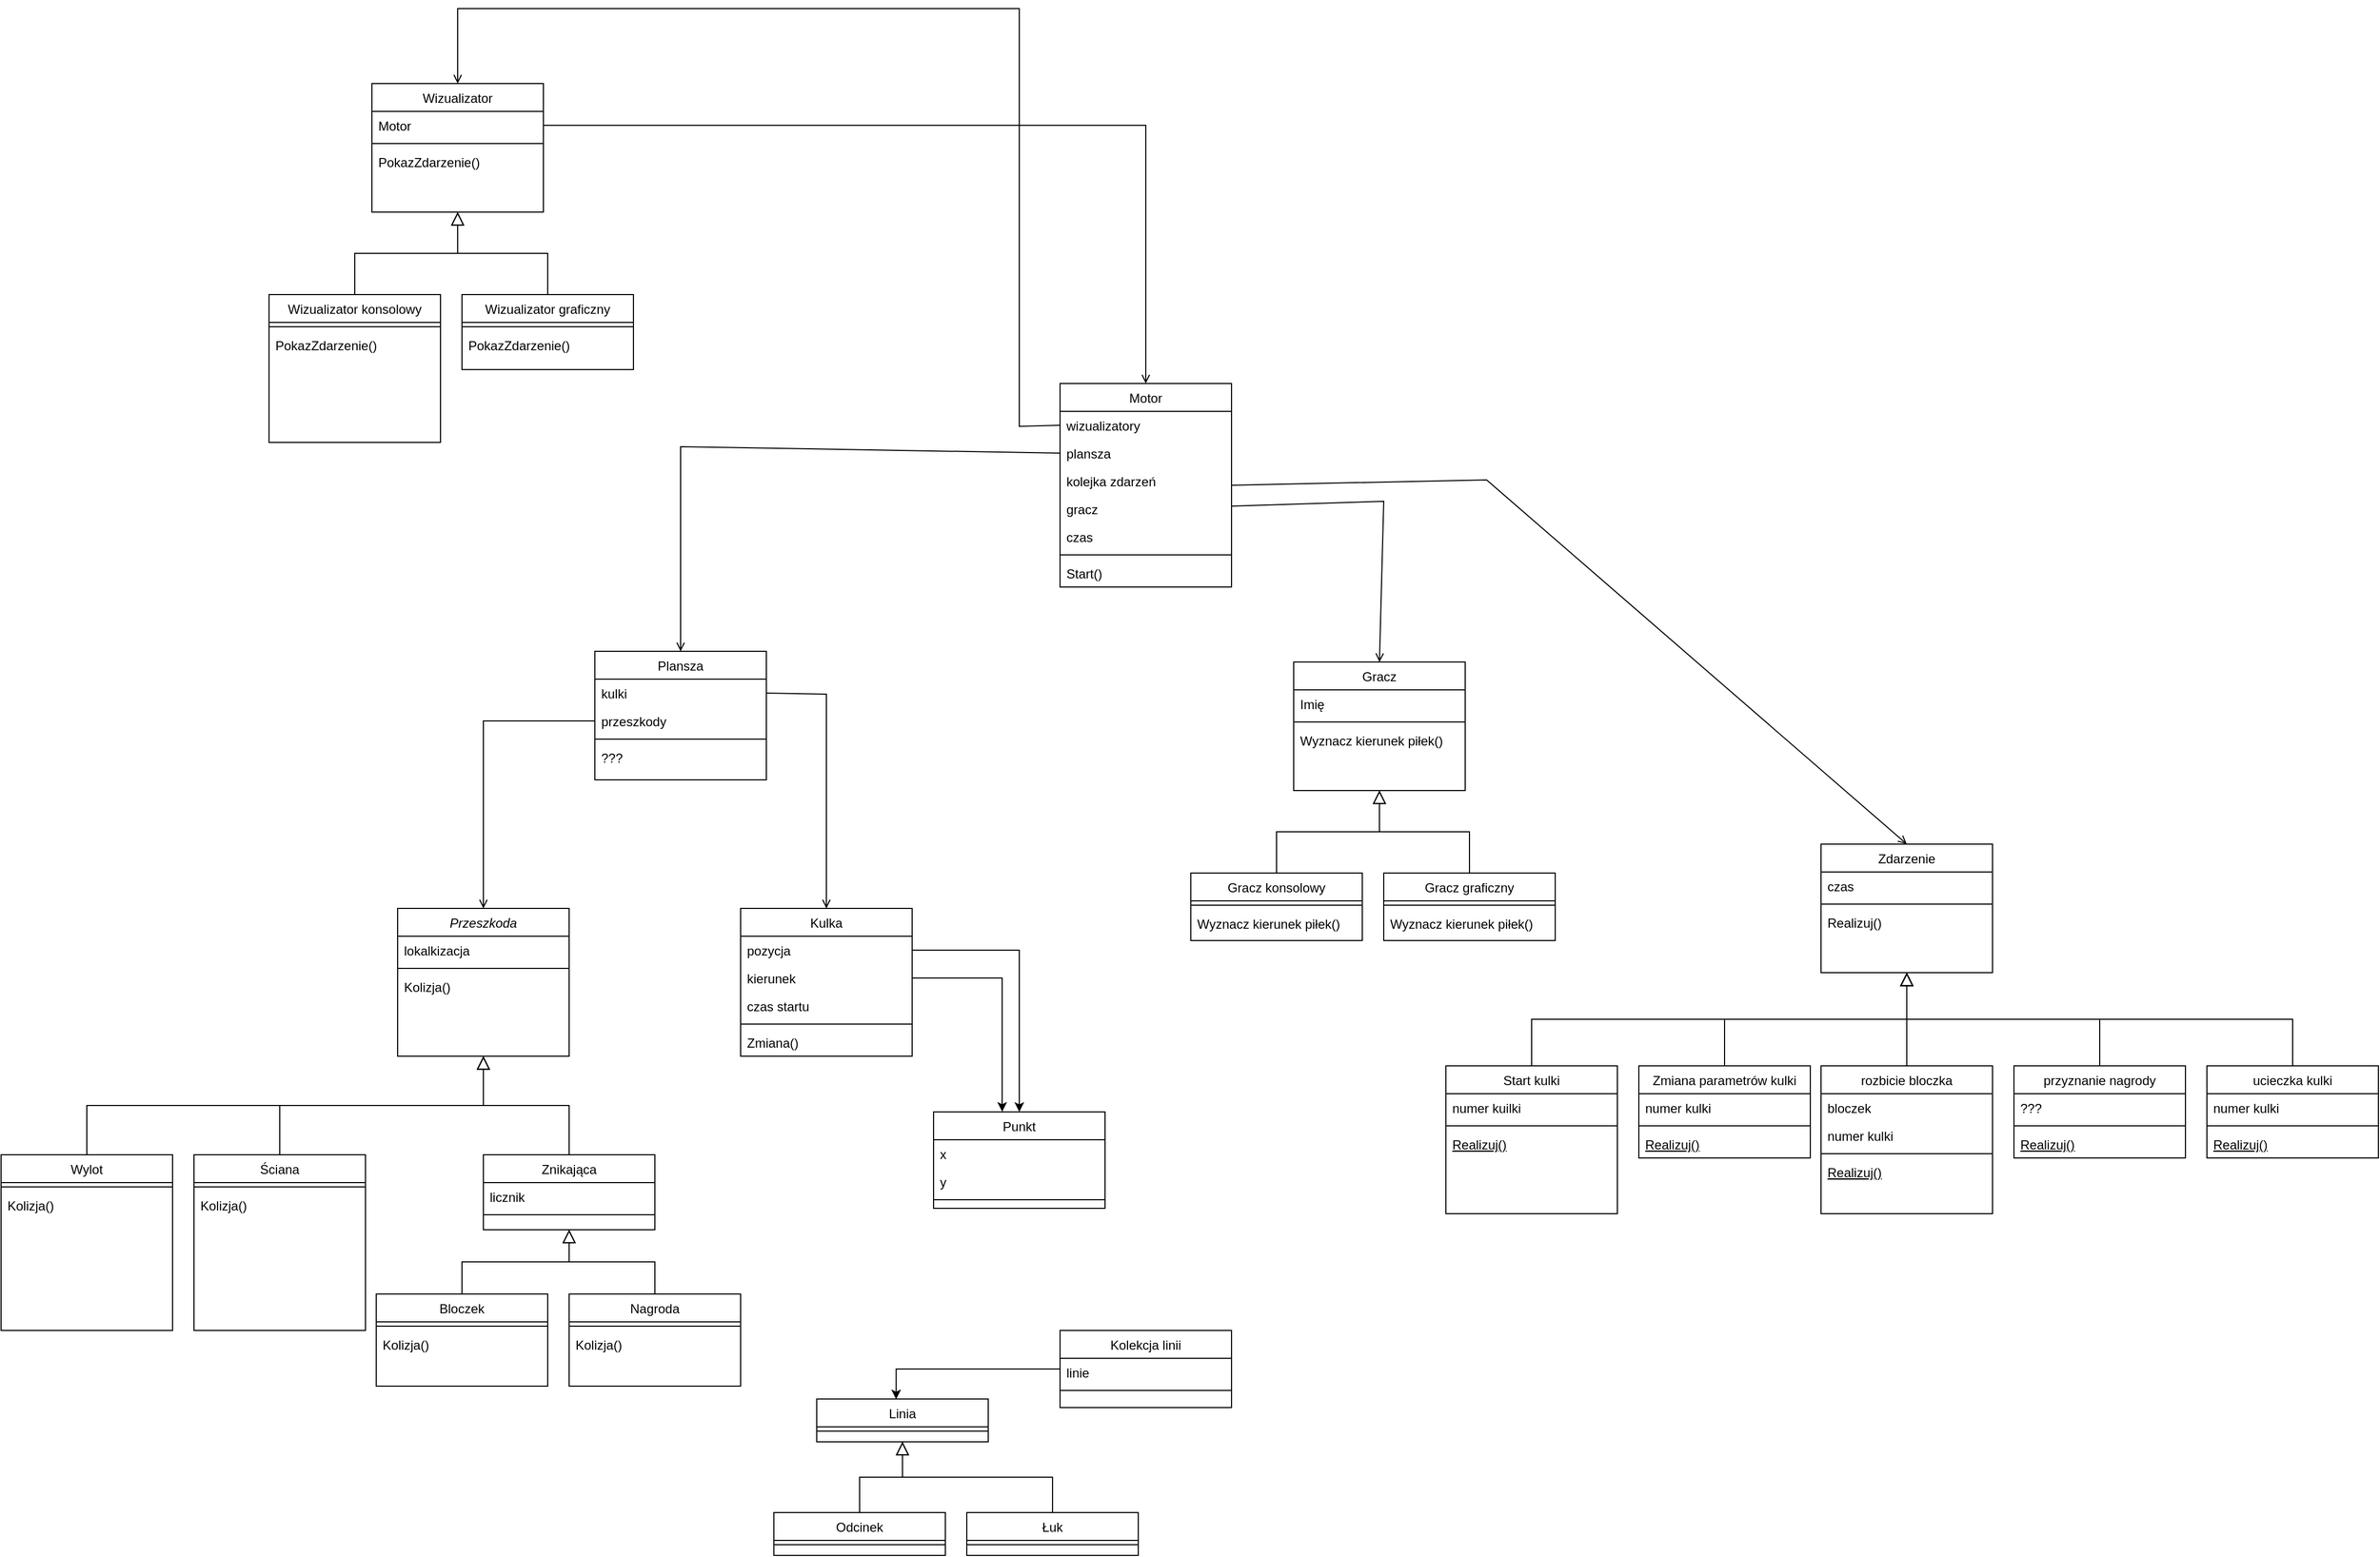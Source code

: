 <mxfile version="26.0.16">
  <diagram id="C5RBs43oDa-KdzZeNtuy" name="Page-1">
    <mxGraphModel dx="1702" dy="1727" grid="1" gridSize="10" guides="1" tooltips="1" connect="1" arrows="1" fold="1" page="1" pageScale="1" pageWidth="827" pageHeight="1169" math="0" shadow="0">
      <root>
        <mxCell id="WIyWlLk6GJQsqaUBKTNV-0" />
        <mxCell id="WIyWlLk6GJQsqaUBKTNV-1" parent="WIyWlLk6GJQsqaUBKTNV-0" />
        <mxCell id="zkfFHV4jXpPFQw0GAbJ--0" value="Przeszkoda" style="swimlane;fontStyle=2;align=center;verticalAlign=top;childLayout=stackLayout;horizontal=1;startSize=26;horizontalStack=0;resizeParent=1;resizeLast=0;collapsible=1;marginBottom=0;rounded=0;shadow=0;strokeWidth=1;" parent="WIyWlLk6GJQsqaUBKTNV-1" vertex="1">
          <mxGeometry x="220" y="120" width="160" height="138" as="geometry">
            <mxRectangle x="230" y="140" width="160" height="26" as="alternateBounds" />
          </mxGeometry>
        </mxCell>
        <mxCell id="zkfFHV4jXpPFQw0GAbJ--1" value="lokalkizacja" style="text;align=left;verticalAlign=top;spacingLeft=4;spacingRight=4;overflow=hidden;rotatable=0;points=[[0,0.5],[1,0.5]];portConstraint=eastwest;" parent="zkfFHV4jXpPFQw0GAbJ--0" vertex="1">
          <mxGeometry y="26" width="160" height="26" as="geometry" />
        </mxCell>
        <mxCell id="zkfFHV4jXpPFQw0GAbJ--4" value="" style="line;html=1;strokeWidth=1;align=left;verticalAlign=middle;spacingTop=-1;spacingLeft=3;spacingRight=3;rotatable=0;labelPosition=right;points=[];portConstraint=eastwest;" parent="zkfFHV4jXpPFQw0GAbJ--0" vertex="1">
          <mxGeometry y="52" width="160" height="8" as="geometry" />
        </mxCell>
        <mxCell id="zkfFHV4jXpPFQw0GAbJ--5" value="Kolizja()" style="text;align=left;verticalAlign=top;spacingLeft=4;spacingRight=4;overflow=hidden;rotatable=0;points=[[0,0.5],[1,0.5]];portConstraint=eastwest;" parent="zkfFHV4jXpPFQw0GAbJ--0" vertex="1">
          <mxGeometry y="60" width="160" height="26" as="geometry" />
        </mxCell>
        <mxCell id="zkfFHV4jXpPFQw0GAbJ--6" value="Ściana" style="swimlane;fontStyle=0;align=center;verticalAlign=top;childLayout=stackLayout;horizontal=1;startSize=26;horizontalStack=0;resizeParent=1;resizeLast=0;collapsible=1;marginBottom=0;rounded=0;shadow=0;strokeWidth=1;" parent="WIyWlLk6GJQsqaUBKTNV-1" vertex="1">
          <mxGeometry x="30" y="350" width="160" height="164" as="geometry">
            <mxRectangle x="130" y="380" width="160" height="26" as="alternateBounds" />
          </mxGeometry>
        </mxCell>
        <mxCell id="zkfFHV4jXpPFQw0GAbJ--9" value="" style="line;html=1;strokeWidth=1;align=left;verticalAlign=middle;spacingTop=-1;spacingLeft=3;spacingRight=3;rotatable=0;labelPosition=right;points=[];portConstraint=eastwest;" parent="zkfFHV4jXpPFQw0GAbJ--6" vertex="1">
          <mxGeometry y="26" width="160" height="8" as="geometry" />
        </mxCell>
        <mxCell id="LkngdNtldJALB-T3mKB8-92" value="Kolizja()" style="text;align=left;verticalAlign=top;spacingLeft=4;spacingRight=4;overflow=hidden;rotatable=0;points=[[0,0.5],[1,0.5]];portConstraint=eastwest;" parent="zkfFHV4jXpPFQw0GAbJ--6" vertex="1">
          <mxGeometry y="34" width="160" height="26" as="geometry" />
        </mxCell>
        <mxCell id="zkfFHV4jXpPFQw0GAbJ--12" value="" style="endArrow=block;endSize=10;endFill=0;shadow=0;strokeWidth=1;rounded=0;curved=0;edgeStyle=elbowEdgeStyle;elbow=vertical;" parent="WIyWlLk6GJQsqaUBKTNV-1" source="zkfFHV4jXpPFQw0GAbJ--6" target="zkfFHV4jXpPFQw0GAbJ--0" edge="1">
          <mxGeometry width="160" relative="1" as="geometry">
            <mxPoint x="200" y="203" as="sourcePoint" />
            <mxPoint x="200" y="203" as="targetPoint" />
          </mxGeometry>
        </mxCell>
        <mxCell id="zkfFHV4jXpPFQw0GAbJ--13" value="Bloczek" style="swimlane;fontStyle=0;align=center;verticalAlign=top;childLayout=stackLayout;horizontal=1;startSize=26;horizontalStack=0;resizeParent=1;resizeLast=0;collapsible=1;marginBottom=0;rounded=0;shadow=0;strokeWidth=1;" parent="WIyWlLk6GJQsqaUBKTNV-1" vertex="1">
          <mxGeometry x="200" y="480" width="160" height="86" as="geometry">
            <mxRectangle x="340" y="380" width="170" height="26" as="alternateBounds" />
          </mxGeometry>
        </mxCell>
        <mxCell id="zkfFHV4jXpPFQw0GAbJ--15" value="" style="line;html=1;strokeWidth=1;align=left;verticalAlign=middle;spacingTop=-1;spacingLeft=3;spacingRight=3;rotatable=0;labelPosition=right;points=[];portConstraint=eastwest;" parent="zkfFHV4jXpPFQw0GAbJ--13" vertex="1">
          <mxGeometry y="26" width="160" height="8" as="geometry" />
        </mxCell>
        <mxCell id="LkngdNtldJALB-T3mKB8-90" value="Kolizja()" style="text;align=left;verticalAlign=top;spacingLeft=4;spacingRight=4;overflow=hidden;rotatable=0;points=[[0,0.5],[1,0.5]];portConstraint=eastwest;" parent="zkfFHV4jXpPFQw0GAbJ--13" vertex="1">
          <mxGeometry y="34" width="160" height="26" as="geometry" />
        </mxCell>
        <mxCell id="zkfFHV4jXpPFQw0GAbJ--16" value="" style="endArrow=block;endSize=10;endFill=0;shadow=0;strokeWidth=1;rounded=0;curved=0;edgeStyle=elbowEdgeStyle;elbow=vertical;entryX=0.5;entryY=1;entryDx=0;entryDy=0;" parent="WIyWlLk6GJQsqaUBKTNV-1" source="zkfFHV4jXpPFQw0GAbJ--13" target="LkngdNtldJALB-T3mKB8-86" edge="1">
          <mxGeometry width="160" relative="1" as="geometry">
            <mxPoint x="210" y="373" as="sourcePoint" />
            <mxPoint x="310" y="271" as="targetPoint" />
          </mxGeometry>
        </mxCell>
        <mxCell id="zkfFHV4jXpPFQw0GAbJ--17" value="Motor" style="swimlane;fontStyle=0;align=center;verticalAlign=top;childLayout=stackLayout;horizontal=1;startSize=26;horizontalStack=0;resizeParent=1;resizeLast=0;collapsible=1;marginBottom=0;rounded=0;shadow=0;strokeWidth=1;" parent="WIyWlLk6GJQsqaUBKTNV-1" vertex="1">
          <mxGeometry x="838" y="-370" width="160" height="190" as="geometry">
            <mxRectangle x="550" y="140" width="160" height="26" as="alternateBounds" />
          </mxGeometry>
        </mxCell>
        <mxCell id="LkngdNtldJALB-T3mKB8-83" value="wizualizatory" style="text;align=left;verticalAlign=top;spacingLeft=4;spacingRight=4;overflow=hidden;rotatable=0;points=[[0,0.5],[1,0.5]];portConstraint=eastwest;" parent="zkfFHV4jXpPFQw0GAbJ--17" vertex="1">
          <mxGeometry y="26" width="160" height="26" as="geometry" />
        </mxCell>
        <mxCell id="LkngdNtldJALB-T3mKB8-76" value="plansza" style="text;align=left;verticalAlign=top;spacingLeft=4;spacingRight=4;overflow=hidden;rotatable=0;points=[[0,0.5],[1,0.5]];portConstraint=eastwest;" parent="zkfFHV4jXpPFQw0GAbJ--17" vertex="1">
          <mxGeometry y="52" width="160" height="26" as="geometry" />
        </mxCell>
        <mxCell id="zkfFHV4jXpPFQw0GAbJ--18" value="kolejka zdarzeń" style="text;align=left;verticalAlign=top;spacingLeft=4;spacingRight=4;overflow=hidden;rotatable=0;points=[[0,0.5],[1,0.5]];portConstraint=eastwest;" parent="zkfFHV4jXpPFQw0GAbJ--17" vertex="1">
          <mxGeometry y="78" width="160" height="26" as="geometry" />
        </mxCell>
        <mxCell id="LkngdNtldJALB-T3mKB8-81" value="gracz" style="text;align=left;verticalAlign=top;spacingLeft=4;spacingRight=4;overflow=hidden;rotatable=0;points=[[0,0.5],[1,0.5]];portConstraint=eastwest;" parent="zkfFHV4jXpPFQw0GAbJ--17" vertex="1">
          <mxGeometry y="104" width="160" height="26" as="geometry" />
        </mxCell>
        <mxCell id="LkngdNtldJALB-T3mKB8-101" value="czas" style="text;align=left;verticalAlign=top;spacingLeft=4;spacingRight=4;overflow=hidden;rotatable=0;points=[[0,0.5],[1,0.5]];portConstraint=eastwest;" parent="zkfFHV4jXpPFQw0GAbJ--17" vertex="1">
          <mxGeometry y="130" width="160" height="26" as="geometry" />
        </mxCell>
        <mxCell id="zkfFHV4jXpPFQw0GAbJ--23" value="" style="line;html=1;strokeWidth=1;align=left;verticalAlign=middle;spacingTop=-1;spacingLeft=3;spacingRight=3;rotatable=0;labelPosition=right;points=[];portConstraint=eastwest;" parent="zkfFHV4jXpPFQw0GAbJ--17" vertex="1">
          <mxGeometry y="156" width="160" height="8" as="geometry" />
        </mxCell>
        <mxCell id="zkfFHV4jXpPFQw0GAbJ--24" value="Start()" style="text;align=left;verticalAlign=top;spacingLeft=4;spacingRight=4;overflow=hidden;rotatable=0;points=[[0,0.5],[1,0.5]];portConstraint=eastwest;" parent="zkfFHV4jXpPFQw0GAbJ--17" vertex="1">
          <mxGeometry y="164" width="160" height="26" as="geometry" />
        </mxCell>
        <mxCell id="LkngdNtldJALB-T3mKB8-0" value="Nagroda" style="swimlane;fontStyle=0;align=center;verticalAlign=top;childLayout=stackLayout;horizontal=1;startSize=26;horizontalStack=0;resizeParent=1;resizeLast=0;collapsible=1;marginBottom=0;rounded=0;shadow=0;strokeWidth=1;" parent="WIyWlLk6GJQsqaUBKTNV-1" vertex="1">
          <mxGeometry x="380" y="480" width="160" height="86" as="geometry">
            <mxRectangle x="340" y="380" width="170" height="26" as="alternateBounds" />
          </mxGeometry>
        </mxCell>
        <mxCell id="LkngdNtldJALB-T3mKB8-2" value="" style="line;html=1;strokeWidth=1;align=left;verticalAlign=middle;spacingTop=-1;spacingLeft=3;spacingRight=3;rotatable=0;labelPosition=right;points=[];portConstraint=eastwest;" parent="LkngdNtldJALB-T3mKB8-0" vertex="1">
          <mxGeometry y="26" width="160" height="8" as="geometry" />
        </mxCell>
        <mxCell id="LkngdNtldJALB-T3mKB8-91" value="Kolizja()" style="text;align=left;verticalAlign=top;spacingLeft=4;spacingRight=4;overflow=hidden;rotatable=0;points=[[0,0.5],[1,0.5]];portConstraint=eastwest;" parent="LkngdNtldJALB-T3mKB8-0" vertex="1">
          <mxGeometry y="34" width="160" height="26" as="geometry" />
        </mxCell>
        <mxCell id="LkngdNtldJALB-T3mKB8-3" value="" style="endArrow=block;endSize=10;endFill=0;shadow=0;strokeWidth=1;rounded=0;curved=0;edgeStyle=elbowEdgeStyle;elbow=vertical;entryX=0.5;entryY=1;entryDx=0;entryDy=0;" parent="WIyWlLk6GJQsqaUBKTNV-1" source="LkngdNtldJALB-T3mKB8-0" target="LkngdNtldJALB-T3mKB8-86" edge="1">
          <mxGeometry width="160" relative="1" as="geometry">
            <mxPoint x="420" y="370" as="sourcePoint" />
            <mxPoint x="310" y="268" as="targetPoint" />
          </mxGeometry>
        </mxCell>
        <mxCell id="LkngdNtldJALB-T3mKB8-4" value="Kulka" style="swimlane;fontStyle=0;align=center;verticalAlign=top;childLayout=stackLayout;horizontal=1;startSize=26;horizontalStack=0;resizeParent=1;resizeLast=0;collapsible=1;marginBottom=0;rounded=0;shadow=0;strokeWidth=1;" parent="WIyWlLk6GJQsqaUBKTNV-1" vertex="1">
          <mxGeometry x="540" y="120" width="160" height="138" as="geometry">
            <mxRectangle x="550" y="140" width="160" height="26" as="alternateBounds" />
          </mxGeometry>
        </mxCell>
        <mxCell id="LkngdNtldJALB-T3mKB8-99" value="pozycja" style="text;align=left;verticalAlign=top;spacingLeft=4;spacingRight=4;overflow=hidden;rotatable=0;points=[[0,0.5],[1,0.5]];portConstraint=eastwest;" parent="LkngdNtldJALB-T3mKB8-4" vertex="1">
          <mxGeometry y="26" width="160" height="26" as="geometry" />
        </mxCell>
        <mxCell id="LkngdNtldJALB-T3mKB8-100" value="kierunek" style="text;align=left;verticalAlign=top;spacingLeft=4;spacingRight=4;overflow=hidden;rotatable=0;points=[[0,0.5],[1,0.5]];portConstraint=eastwest;" parent="LkngdNtldJALB-T3mKB8-4" vertex="1">
          <mxGeometry y="52" width="160" height="26" as="geometry" />
        </mxCell>
        <mxCell id="LkngdNtldJALB-T3mKB8-5" value="czas startu" style="text;align=left;verticalAlign=top;spacingLeft=4;spacingRight=4;overflow=hidden;rotatable=0;points=[[0,0.5],[1,0.5]];portConstraint=eastwest;" parent="LkngdNtldJALB-T3mKB8-4" vertex="1">
          <mxGeometry y="78" width="160" height="26" as="geometry" />
        </mxCell>
        <mxCell id="LkngdNtldJALB-T3mKB8-6" value="" style="line;html=1;strokeWidth=1;align=left;verticalAlign=middle;spacingTop=-1;spacingLeft=3;spacingRight=3;rotatable=0;labelPosition=right;points=[];portConstraint=eastwest;" parent="LkngdNtldJALB-T3mKB8-4" vertex="1">
          <mxGeometry y="104" width="160" height="8" as="geometry" />
        </mxCell>
        <mxCell id="LkngdNtldJALB-T3mKB8-7" value="Zmiana()" style="text;align=left;verticalAlign=top;spacingLeft=4;spacingRight=4;overflow=hidden;rotatable=0;points=[[0,0.5],[1,0.5]];portConstraint=eastwest;" parent="LkngdNtldJALB-T3mKB8-4" vertex="1">
          <mxGeometry y="112" width="160" height="26" as="geometry" />
        </mxCell>
        <mxCell id="LkngdNtldJALB-T3mKB8-8" value="Plansza" style="swimlane;fontStyle=0;align=center;verticalAlign=top;childLayout=stackLayout;horizontal=1;startSize=26;horizontalStack=0;resizeParent=1;resizeLast=0;collapsible=1;marginBottom=0;rounded=0;shadow=0;strokeWidth=1;" parent="WIyWlLk6GJQsqaUBKTNV-1" vertex="1">
          <mxGeometry x="404" y="-120" width="160" height="120" as="geometry">
            <mxRectangle x="550" y="140" width="160" height="26" as="alternateBounds" />
          </mxGeometry>
        </mxCell>
        <mxCell id="LkngdNtldJALB-T3mKB8-9" value="kulki&#xa;" style="text;align=left;verticalAlign=top;spacingLeft=4;spacingRight=4;overflow=hidden;rotatable=0;points=[[0,0.5],[1,0.5]];portConstraint=eastwest;" parent="LkngdNtldJALB-T3mKB8-8" vertex="1">
          <mxGeometry y="26" width="160" height="26" as="geometry" />
        </mxCell>
        <mxCell id="LkngdNtldJALB-T3mKB8-73" value="przeszkody" style="text;align=left;verticalAlign=top;spacingLeft=4;spacingRight=4;overflow=hidden;rotatable=0;points=[[0,0.5],[1,0.5]];portConstraint=eastwest;" parent="LkngdNtldJALB-T3mKB8-8" vertex="1">
          <mxGeometry y="52" width="160" height="26" as="geometry" />
        </mxCell>
        <mxCell id="LkngdNtldJALB-T3mKB8-10" value="" style="line;html=1;strokeWidth=1;align=left;verticalAlign=middle;spacingTop=-1;spacingLeft=3;spacingRight=3;rotatable=0;labelPosition=right;points=[];portConstraint=eastwest;" parent="LkngdNtldJALB-T3mKB8-8" vertex="1">
          <mxGeometry y="78" width="160" height="8" as="geometry" />
        </mxCell>
        <mxCell id="LkngdNtldJALB-T3mKB8-11" value="???" style="text;align=left;verticalAlign=top;spacingLeft=4;spacingRight=4;overflow=hidden;rotatable=0;points=[[0,0.5],[1,0.5]];portConstraint=eastwest;" parent="LkngdNtldJALB-T3mKB8-8" vertex="1">
          <mxGeometry y="86" width="160" height="26" as="geometry" />
        </mxCell>
        <mxCell id="LkngdNtldJALB-T3mKB8-12" value="Gracz" style="swimlane;fontStyle=0;align=center;verticalAlign=top;childLayout=stackLayout;horizontal=1;startSize=26;horizontalStack=0;resizeParent=1;resizeLast=0;collapsible=1;marginBottom=0;rounded=0;shadow=0;strokeWidth=1;" parent="WIyWlLk6GJQsqaUBKTNV-1" vertex="1">
          <mxGeometry x="1056" y="-110" width="160" height="120" as="geometry">
            <mxRectangle x="550" y="140" width="160" height="26" as="alternateBounds" />
          </mxGeometry>
        </mxCell>
        <mxCell id="LkngdNtldJALB-T3mKB8-13" value="Imię" style="text;align=left;verticalAlign=top;spacingLeft=4;spacingRight=4;overflow=hidden;rotatable=0;points=[[0,0.5],[1,0.5]];portConstraint=eastwest;" parent="LkngdNtldJALB-T3mKB8-12" vertex="1">
          <mxGeometry y="26" width="160" height="26" as="geometry" />
        </mxCell>
        <mxCell id="LkngdNtldJALB-T3mKB8-14" value="" style="line;html=1;strokeWidth=1;align=left;verticalAlign=middle;spacingTop=-1;spacingLeft=3;spacingRight=3;rotatable=0;labelPosition=right;points=[];portConstraint=eastwest;" parent="LkngdNtldJALB-T3mKB8-12" vertex="1">
          <mxGeometry y="52" width="160" height="8" as="geometry" />
        </mxCell>
        <mxCell id="LkngdNtldJALB-T3mKB8-15" value="Wyznacz kierunek piłek()" style="text;align=left;verticalAlign=top;spacingLeft=4;spacingRight=4;overflow=hidden;rotatable=0;points=[[0,0.5],[1,0.5]];portConstraint=eastwest;" parent="LkngdNtldJALB-T3mKB8-12" vertex="1">
          <mxGeometry y="60" width="160" height="26" as="geometry" />
        </mxCell>
        <mxCell id="LkngdNtldJALB-T3mKB8-16" value="Gracz konsolowy" style="swimlane;fontStyle=0;align=center;verticalAlign=top;childLayout=stackLayout;horizontal=1;startSize=26;horizontalStack=0;resizeParent=1;resizeLast=0;collapsible=1;marginBottom=0;rounded=0;shadow=0;strokeWidth=1;" parent="WIyWlLk6GJQsqaUBKTNV-1" vertex="1">
          <mxGeometry x="960" y="87" width="160" height="63" as="geometry">
            <mxRectangle x="130" y="380" width="160" height="26" as="alternateBounds" />
          </mxGeometry>
        </mxCell>
        <mxCell id="LkngdNtldJALB-T3mKB8-19" value="" style="line;html=1;strokeWidth=1;align=left;verticalAlign=middle;spacingTop=-1;spacingLeft=3;spacingRight=3;rotatable=0;labelPosition=right;points=[];portConstraint=eastwest;" parent="LkngdNtldJALB-T3mKB8-16" vertex="1">
          <mxGeometry y="26" width="160" height="8" as="geometry" />
        </mxCell>
        <mxCell id="LkngdNtldJALB-T3mKB8-79" value="Wyznacz kierunek piłek()" style="text;align=left;verticalAlign=top;spacingLeft=4;spacingRight=4;overflow=hidden;rotatable=0;points=[[0,0.5],[1,0.5]];portConstraint=eastwest;" parent="LkngdNtldJALB-T3mKB8-16" vertex="1">
          <mxGeometry y="34" width="160" height="26" as="geometry" />
        </mxCell>
        <mxCell id="LkngdNtldJALB-T3mKB8-22" value="" style="endArrow=block;endSize=10;endFill=0;shadow=0;strokeWidth=1;rounded=0;curved=0;edgeStyle=elbowEdgeStyle;elbow=vertical;entryX=0.5;entryY=1;entryDx=0;entryDy=0;" parent="WIyWlLk6GJQsqaUBKTNV-1" source="LkngdNtldJALB-T3mKB8-16" target="LkngdNtldJALB-T3mKB8-12" edge="1">
          <mxGeometry width="160" relative="1" as="geometry">
            <mxPoint x="1130" y="-70" as="sourcePoint" />
            <mxPoint x="1230" y="-15" as="targetPoint" />
          </mxGeometry>
        </mxCell>
        <mxCell id="LkngdNtldJALB-T3mKB8-23" value="Gracz graficzny" style="swimlane;fontStyle=0;align=center;verticalAlign=top;childLayout=stackLayout;horizontal=1;startSize=26;horizontalStack=0;resizeParent=1;resizeLast=0;collapsible=1;marginBottom=0;rounded=0;shadow=0;strokeWidth=1;" parent="WIyWlLk6GJQsqaUBKTNV-1" vertex="1">
          <mxGeometry x="1140" y="87" width="160" height="63" as="geometry">
            <mxRectangle x="340" y="380" width="170" height="26" as="alternateBounds" />
          </mxGeometry>
        </mxCell>
        <mxCell id="LkngdNtldJALB-T3mKB8-25" value="" style="line;html=1;strokeWidth=1;align=left;verticalAlign=middle;spacingTop=-1;spacingLeft=3;spacingRight=3;rotatable=0;labelPosition=right;points=[];portConstraint=eastwest;" parent="LkngdNtldJALB-T3mKB8-23" vertex="1">
          <mxGeometry y="26" width="160" height="8" as="geometry" />
        </mxCell>
        <mxCell id="LkngdNtldJALB-T3mKB8-80" value="Wyznacz kierunek piłek()" style="text;align=left;verticalAlign=top;spacingLeft=4;spacingRight=4;overflow=hidden;rotatable=0;points=[[0,0.5],[1,0.5]];portConstraint=eastwest;" parent="LkngdNtldJALB-T3mKB8-23" vertex="1">
          <mxGeometry y="34" width="160" height="26" as="geometry" />
        </mxCell>
        <mxCell id="LkngdNtldJALB-T3mKB8-26" value="" style="endArrow=block;endSize=10;endFill=0;shadow=0;strokeWidth=1;rounded=0;curved=0;edgeStyle=elbowEdgeStyle;elbow=vertical;entryX=0.5;entryY=1;entryDx=0;entryDy=0;" parent="WIyWlLk6GJQsqaUBKTNV-1" source="LkngdNtldJALB-T3mKB8-23" target="LkngdNtldJALB-T3mKB8-12" edge="1">
          <mxGeometry width="160" relative="1" as="geometry">
            <mxPoint x="1140" y="100" as="sourcePoint" />
            <mxPoint x="1216" y="10" as="targetPoint" />
          </mxGeometry>
        </mxCell>
        <mxCell id="LkngdNtldJALB-T3mKB8-27" value="Zdarzenie" style="swimlane;fontStyle=0;align=center;verticalAlign=top;childLayout=stackLayout;horizontal=1;startSize=26;horizontalStack=0;resizeParent=1;resizeLast=0;collapsible=1;marginBottom=0;rounded=0;shadow=0;strokeWidth=1;" parent="WIyWlLk6GJQsqaUBKTNV-1" vertex="1">
          <mxGeometry x="1548" y="60" width="160" height="120" as="geometry">
            <mxRectangle x="550" y="140" width="160" height="26" as="alternateBounds" />
          </mxGeometry>
        </mxCell>
        <mxCell id="LkngdNtldJALB-T3mKB8-28" value="czas" style="text;align=left;verticalAlign=top;spacingLeft=4;spacingRight=4;overflow=hidden;rotatable=0;points=[[0,0.5],[1,0.5]];portConstraint=eastwest;" parent="LkngdNtldJALB-T3mKB8-27" vertex="1">
          <mxGeometry y="26" width="160" height="26" as="geometry" />
        </mxCell>
        <mxCell id="LkngdNtldJALB-T3mKB8-29" value="" style="line;html=1;strokeWidth=1;align=left;verticalAlign=middle;spacingTop=-1;spacingLeft=3;spacingRight=3;rotatable=0;labelPosition=right;points=[];portConstraint=eastwest;" parent="LkngdNtldJALB-T3mKB8-27" vertex="1">
          <mxGeometry y="52" width="160" height="8" as="geometry" />
        </mxCell>
        <mxCell id="LkngdNtldJALB-T3mKB8-30" value="Realizuj()" style="text;align=left;verticalAlign=top;spacingLeft=4;spacingRight=4;overflow=hidden;rotatable=0;points=[[0,0.5],[1,0.5]];portConstraint=eastwest;" parent="LkngdNtldJALB-T3mKB8-27" vertex="1">
          <mxGeometry y="60" width="160" height="26" as="geometry" />
        </mxCell>
        <mxCell id="LkngdNtldJALB-T3mKB8-31" value="Start kulki" style="swimlane;fontStyle=0;align=center;verticalAlign=top;childLayout=stackLayout;horizontal=1;startSize=26;horizontalStack=0;resizeParent=1;resizeLast=0;collapsible=1;marginBottom=0;rounded=0;shadow=0;strokeWidth=1;" parent="WIyWlLk6GJQsqaUBKTNV-1" vertex="1">
          <mxGeometry x="1198" y="267" width="160" height="138" as="geometry">
            <mxRectangle x="130" y="380" width="160" height="26" as="alternateBounds" />
          </mxGeometry>
        </mxCell>
        <mxCell id="LkngdNtldJALB-T3mKB8-32" value="numer kuilki" style="text;align=left;verticalAlign=top;spacingLeft=4;spacingRight=4;overflow=hidden;rotatable=0;points=[[0,0.5],[1,0.5]];portConstraint=eastwest;" parent="LkngdNtldJALB-T3mKB8-31" vertex="1">
          <mxGeometry y="26" width="160" height="26" as="geometry" />
        </mxCell>
        <mxCell id="LkngdNtldJALB-T3mKB8-34" value="" style="line;html=1;strokeWidth=1;align=left;verticalAlign=middle;spacingTop=-1;spacingLeft=3;spacingRight=3;rotatable=0;labelPosition=right;points=[];portConstraint=eastwest;" parent="LkngdNtldJALB-T3mKB8-31" vertex="1">
          <mxGeometry y="52" width="160" height="8" as="geometry" />
        </mxCell>
        <mxCell id="LkngdNtldJALB-T3mKB8-35" value="Realizuj()" style="text;align=left;verticalAlign=top;spacingLeft=4;spacingRight=4;overflow=hidden;rotatable=0;points=[[0,0.5],[1,0.5]];portConstraint=eastwest;fontStyle=4" parent="LkngdNtldJALB-T3mKB8-31" vertex="1">
          <mxGeometry y="60" width="160" height="26" as="geometry" />
        </mxCell>
        <mxCell id="LkngdNtldJALB-T3mKB8-37" value="" style="endArrow=block;endSize=10;endFill=0;shadow=0;strokeWidth=1;rounded=0;curved=0;edgeStyle=elbowEdgeStyle;elbow=vertical;entryX=0.5;entryY=1;entryDx=0;entryDy=0;" parent="WIyWlLk6GJQsqaUBKTNV-1" source="LkngdNtldJALB-T3mKB8-31" target="LkngdNtldJALB-T3mKB8-27" edge="1">
          <mxGeometry width="160" relative="1" as="geometry">
            <mxPoint x="1368" y="110" as="sourcePoint" />
            <mxPoint x="1468" y="165" as="targetPoint" />
          </mxGeometry>
        </mxCell>
        <mxCell id="LkngdNtldJALB-T3mKB8-38" value="Zmiana parametrów kulki" style="swimlane;fontStyle=0;align=center;verticalAlign=top;childLayout=stackLayout;horizontal=1;startSize=26;horizontalStack=0;resizeParent=1;resizeLast=0;collapsible=1;marginBottom=0;rounded=0;shadow=0;strokeWidth=1;" parent="WIyWlLk6GJQsqaUBKTNV-1" vertex="1">
          <mxGeometry x="1378" y="267" width="160" height="86" as="geometry">
            <mxRectangle x="340" y="380" width="170" height="26" as="alternateBounds" />
          </mxGeometry>
        </mxCell>
        <mxCell id="LkngdNtldJALB-T3mKB8-39" value="numer kulki" style="text;align=left;verticalAlign=top;spacingLeft=4;spacingRight=4;overflow=hidden;rotatable=0;points=[[0,0.5],[1,0.5]];portConstraint=eastwest;" parent="LkngdNtldJALB-T3mKB8-38" vertex="1">
          <mxGeometry y="26" width="160" height="26" as="geometry" />
        </mxCell>
        <mxCell id="LkngdNtldJALB-T3mKB8-40" value="" style="line;html=1;strokeWidth=1;align=left;verticalAlign=middle;spacingTop=-1;spacingLeft=3;spacingRight=3;rotatable=0;labelPosition=right;points=[];portConstraint=eastwest;" parent="LkngdNtldJALB-T3mKB8-38" vertex="1">
          <mxGeometry y="52" width="160" height="8" as="geometry" />
        </mxCell>
        <mxCell id="ijJRolGwB-M2VCeYqhuQ-0" value="Realizuj()" style="text;align=left;verticalAlign=top;spacingLeft=4;spacingRight=4;overflow=hidden;rotatable=0;points=[[0,0.5],[1,0.5]];portConstraint=eastwest;fontStyle=4" vertex="1" parent="LkngdNtldJALB-T3mKB8-38">
          <mxGeometry y="60" width="160" height="26" as="geometry" />
        </mxCell>
        <mxCell id="LkngdNtldJALB-T3mKB8-41" value="" style="endArrow=block;endSize=10;endFill=0;shadow=0;strokeWidth=1;rounded=0;curved=0;edgeStyle=elbowEdgeStyle;elbow=vertical;entryX=0.5;entryY=1;entryDx=0;entryDy=0;" parent="WIyWlLk6GJQsqaUBKTNV-1" source="LkngdNtldJALB-T3mKB8-38" target="LkngdNtldJALB-T3mKB8-27" edge="1">
          <mxGeometry width="160" relative="1" as="geometry">
            <mxPoint x="1378" y="280" as="sourcePoint" />
            <mxPoint x="1454" y="190" as="targetPoint" />
          </mxGeometry>
        </mxCell>
        <mxCell id="LkngdNtldJALB-T3mKB8-42" value="rozbicie bloczka" style="swimlane;fontStyle=0;align=center;verticalAlign=top;childLayout=stackLayout;horizontal=1;startSize=26;horizontalStack=0;resizeParent=1;resizeLast=0;collapsible=1;marginBottom=0;rounded=0;shadow=0;strokeWidth=1;" parent="WIyWlLk6GJQsqaUBKTNV-1" vertex="1">
          <mxGeometry x="1548" y="267" width="160" height="138" as="geometry">
            <mxRectangle x="130" y="380" width="160" height="26" as="alternateBounds" />
          </mxGeometry>
        </mxCell>
        <mxCell id="LkngdNtldJALB-T3mKB8-43" value="bloczek" style="text;align=left;verticalAlign=top;spacingLeft=4;spacingRight=4;overflow=hidden;rotatable=0;points=[[0,0.5],[1,0.5]];portConstraint=eastwest;" parent="LkngdNtldJALB-T3mKB8-42" vertex="1">
          <mxGeometry y="26" width="160" height="26" as="geometry" />
        </mxCell>
        <mxCell id="LkngdNtldJALB-T3mKB8-44" value="numer kulki" style="text;align=left;verticalAlign=top;spacingLeft=4;spacingRight=4;overflow=hidden;rotatable=0;points=[[0,0.5],[1,0.5]];portConstraint=eastwest;rounded=0;shadow=0;html=0;" parent="LkngdNtldJALB-T3mKB8-42" vertex="1">
          <mxGeometry y="52" width="160" height="26" as="geometry" />
        </mxCell>
        <mxCell id="LkngdNtldJALB-T3mKB8-45" value="" style="line;html=1;strokeWidth=1;align=left;verticalAlign=middle;spacingTop=-1;spacingLeft=3;spacingRight=3;rotatable=0;labelPosition=right;points=[];portConstraint=eastwest;" parent="LkngdNtldJALB-T3mKB8-42" vertex="1">
          <mxGeometry y="78" width="160" height="8" as="geometry" />
        </mxCell>
        <mxCell id="ijJRolGwB-M2VCeYqhuQ-1" value="Realizuj()" style="text;align=left;verticalAlign=top;spacingLeft=4;spacingRight=4;overflow=hidden;rotatable=0;points=[[0,0.5],[1,0.5]];portConstraint=eastwest;fontStyle=4" vertex="1" parent="LkngdNtldJALB-T3mKB8-42">
          <mxGeometry y="86" width="160" height="26" as="geometry" />
        </mxCell>
        <mxCell id="LkngdNtldJALB-T3mKB8-48" value="" style="endArrow=block;endSize=10;endFill=0;shadow=0;strokeWidth=1;rounded=0;curved=0;edgeStyle=elbowEdgeStyle;elbow=vertical;entryX=0.5;entryY=1;entryDx=0;entryDy=0;" parent="WIyWlLk6GJQsqaUBKTNV-1" source="LkngdNtldJALB-T3mKB8-42" target="LkngdNtldJALB-T3mKB8-27" edge="1">
          <mxGeometry width="160" relative="1" as="geometry">
            <mxPoint x="1718" y="110" as="sourcePoint" />
            <mxPoint x="1724" y="190" as="targetPoint" />
          </mxGeometry>
        </mxCell>
        <mxCell id="LkngdNtldJALB-T3mKB8-49" value="przyznanie nagrody" style="swimlane;fontStyle=0;align=center;verticalAlign=top;childLayout=stackLayout;horizontal=1;startSize=26;horizontalStack=0;resizeParent=1;resizeLast=0;collapsible=1;marginBottom=0;rounded=0;shadow=0;strokeWidth=1;" parent="WIyWlLk6GJQsqaUBKTNV-1" vertex="1">
          <mxGeometry x="1728" y="267" width="160" height="86" as="geometry">
            <mxRectangle x="340" y="380" width="170" height="26" as="alternateBounds" />
          </mxGeometry>
        </mxCell>
        <mxCell id="LkngdNtldJALB-T3mKB8-50" value="???" style="text;align=left;verticalAlign=top;spacingLeft=4;spacingRight=4;overflow=hidden;rotatable=0;points=[[0,0.5],[1,0.5]];portConstraint=eastwest;" parent="LkngdNtldJALB-T3mKB8-49" vertex="1">
          <mxGeometry y="26" width="160" height="26" as="geometry" />
        </mxCell>
        <mxCell id="LkngdNtldJALB-T3mKB8-51" value="" style="line;html=1;strokeWidth=1;align=left;verticalAlign=middle;spacingTop=-1;spacingLeft=3;spacingRight=3;rotatable=0;labelPosition=right;points=[];portConstraint=eastwest;" parent="LkngdNtldJALB-T3mKB8-49" vertex="1">
          <mxGeometry y="52" width="160" height="8" as="geometry" />
        </mxCell>
        <mxCell id="ijJRolGwB-M2VCeYqhuQ-2" value="Realizuj()" style="text;align=left;verticalAlign=top;spacingLeft=4;spacingRight=4;overflow=hidden;rotatable=0;points=[[0,0.5],[1,0.5]];portConstraint=eastwest;fontStyle=4" vertex="1" parent="LkngdNtldJALB-T3mKB8-49">
          <mxGeometry y="60" width="160" height="26" as="geometry" />
        </mxCell>
        <mxCell id="LkngdNtldJALB-T3mKB8-52" value="" style="endArrow=block;endSize=10;endFill=0;shadow=0;strokeWidth=1;rounded=0;curved=0;edgeStyle=elbowEdgeStyle;elbow=vertical;entryX=0.5;entryY=1;entryDx=0;entryDy=0;" parent="WIyWlLk6GJQsqaUBKTNV-1" source="LkngdNtldJALB-T3mKB8-49" target="LkngdNtldJALB-T3mKB8-27" edge="1">
          <mxGeometry width="160" relative="1" as="geometry">
            <mxPoint x="1728" y="280" as="sourcePoint" />
            <mxPoint x="1724" y="190" as="targetPoint" />
          </mxGeometry>
        </mxCell>
        <mxCell id="LkngdNtldJALB-T3mKB8-53" value="ucieczka kulki" style="swimlane;fontStyle=0;align=center;verticalAlign=top;childLayout=stackLayout;horizontal=1;startSize=26;horizontalStack=0;resizeParent=1;resizeLast=0;collapsible=1;marginBottom=0;rounded=0;shadow=0;strokeWidth=1;" parent="WIyWlLk6GJQsqaUBKTNV-1" vertex="1">
          <mxGeometry x="1908" y="267" width="160" height="86" as="geometry">
            <mxRectangle x="340" y="380" width="170" height="26" as="alternateBounds" />
          </mxGeometry>
        </mxCell>
        <mxCell id="LkngdNtldJALB-T3mKB8-54" value="numer kulki" style="text;align=left;verticalAlign=top;spacingLeft=4;spacingRight=4;overflow=hidden;rotatable=0;points=[[0,0.5],[1,0.5]];portConstraint=eastwest;" parent="LkngdNtldJALB-T3mKB8-53" vertex="1">
          <mxGeometry y="26" width="160" height="26" as="geometry" />
        </mxCell>
        <mxCell id="LkngdNtldJALB-T3mKB8-55" value="" style="line;html=1;strokeWidth=1;align=left;verticalAlign=middle;spacingTop=-1;spacingLeft=3;spacingRight=3;rotatable=0;labelPosition=right;points=[];portConstraint=eastwest;" parent="LkngdNtldJALB-T3mKB8-53" vertex="1">
          <mxGeometry y="52" width="160" height="8" as="geometry" />
        </mxCell>
        <mxCell id="ijJRolGwB-M2VCeYqhuQ-3" value="Realizuj()" style="text;align=left;verticalAlign=top;spacingLeft=4;spacingRight=4;overflow=hidden;rotatable=0;points=[[0,0.5],[1,0.5]];portConstraint=eastwest;fontStyle=4" vertex="1" parent="LkngdNtldJALB-T3mKB8-53">
          <mxGeometry y="60" width="160" height="26" as="geometry" />
        </mxCell>
        <mxCell id="LkngdNtldJALB-T3mKB8-56" value="" style="endArrow=block;endSize=10;endFill=0;shadow=0;strokeWidth=1;rounded=0;curved=0;edgeStyle=elbowEdgeStyle;elbow=vertical;entryX=0.5;entryY=1;entryDx=0;entryDy=0;exitX=0.5;exitY=0;exitDx=0;exitDy=0;" parent="WIyWlLk6GJQsqaUBKTNV-1" source="LkngdNtldJALB-T3mKB8-53" target="LkngdNtldJALB-T3mKB8-27" edge="1">
          <mxGeometry width="160" relative="1" as="geometry">
            <mxPoint x="1818" y="277" as="sourcePoint" />
            <mxPoint x="1548" y="200" as="targetPoint" />
          </mxGeometry>
        </mxCell>
        <mxCell id="LkngdNtldJALB-T3mKB8-57" value="Wizualizator" style="swimlane;fontStyle=0;align=center;verticalAlign=top;childLayout=stackLayout;horizontal=1;startSize=26;horizontalStack=0;resizeParent=1;resizeLast=0;collapsible=1;marginBottom=0;rounded=0;shadow=0;strokeWidth=1;" parent="WIyWlLk6GJQsqaUBKTNV-1" vertex="1">
          <mxGeometry x="196" y="-650" width="160" height="120" as="geometry">
            <mxRectangle x="550" y="140" width="160" height="26" as="alternateBounds" />
          </mxGeometry>
        </mxCell>
        <mxCell id="LkngdNtldJALB-T3mKB8-58" value="Motor" style="text;align=left;verticalAlign=top;spacingLeft=4;spacingRight=4;overflow=hidden;rotatable=0;points=[[0,0.5],[1,0.5]];portConstraint=eastwest;" parent="LkngdNtldJALB-T3mKB8-57" vertex="1">
          <mxGeometry y="26" width="160" height="26" as="geometry" />
        </mxCell>
        <mxCell id="LkngdNtldJALB-T3mKB8-59" value="" style="line;html=1;strokeWidth=1;align=left;verticalAlign=middle;spacingTop=-1;spacingLeft=3;spacingRight=3;rotatable=0;labelPosition=right;points=[];portConstraint=eastwest;" parent="LkngdNtldJALB-T3mKB8-57" vertex="1">
          <mxGeometry y="52" width="160" height="8" as="geometry" />
        </mxCell>
        <mxCell id="LkngdNtldJALB-T3mKB8-60" value="PokazZdarzenie()" style="text;align=left;verticalAlign=top;spacingLeft=4;spacingRight=4;overflow=hidden;rotatable=0;points=[[0,0.5],[1,0.5]];portConstraint=eastwest;" parent="LkngdNtldJALB-T3mKB8-57" vertex="1">
          <mxGeometry y="60" width="160" height="26" as="geometry" />
        </mxCell>
        <mxCell id="LkngdNtldJALB-T3mKB8-61" value="Wizualizator konsolowy" style="swimlane;fontStyle=0;align=center;verticalAlign=top;childLayout=stackLayout;horizontal=1;startSize=26;horizontalStack=0;resizeParent=1;resizeLast=0;collapsible=1;marginBottom=0;rounded=0;shadow=0;strokeWidth=1;" parent="WIyWlLk6GJQsqaUBKTNV-1" vertex="1">
          <mxGeometry x="100" y="-453" width="160" height="138" as="geometry">
            <mxRectangle x="130" y="380" width="160" height="26" as="alternateBounds" />
          </mxGeometry>
        </mxCell>
        <mxCell id="LkngdNtldJALB-T3mKB8-64" value="" style="line;html=1;strokeWidth=1;align=left;verticalAlign=middle;spacingTop=-1;spacingLeft=3;spacingRight=3;rotatable=0;labelPosition=right;points=[];portConstraint=eastwest;" parent="LkngdNtldJALB-T3mKB8-61" vertex="1">
          <mxGeometry y="26" width="160" height="8" as="geometry" />
        </mxCell>
        <mxCell id="LkngdNtldJALB-T3mKB8-102" value="PokazZdarzenie()" style="text;align=left;verticalAlign=top;spacingLeft=4;spacingRight=4;overflow=hidden;rotatable=0;points=[[0,0.5],[1,0.5]];portConstraint=eastwest;" parent="LkngdNtldJALB-T3mKB8-61" vertex="1">
          <mxGeometry y="34" width="160" height="26" as="geometry" />
        </mxCell>
        <mxCell id="LkngdNtldJALB-T3mKB8-67" value="" style="endArrow=block;endSize=10;endFill=0;shadow=0;strokeWidth=1;rounded=0;curved=0;edgeStyle=elbowEdgeStyle;elbow=vertical;entryX=0.5;entryY=1;entryDx=0;entryDy=0;" parent="WIyWlLk6GJQsqaUBKTNV-1" source="LkngdNtldJALB-T3mKB8-61" target="LkngdNtldJALB-T3mKB8-57" edge="1">
          <mxGeometry width="160" relative="1" as="geometry">
            <mxPoint x="270" y="-610" as="sourcePoint" />
            <mxPoint x="370" y="-555" as="targetPoint" />
          </mxGeometry>
        </mxCell>
        <mxCell id="LkngdNtldJALB-T3mKB8-68" value="Wizualizator graficzny" style="swimlane;fontStyle=0;align=center;verticalAlign=top;childLayout=stackLayout;horizontal=1;startSize=26;horizontalStack=0;resizeParent=1;resizeLast=0;collapsible=1;marginBottom=0;rounded=0;shadow=0;strokeWidth=1;" parent="WIyWlLk6GJQsqaUBKTNV-1" vertex="1">
          <mxGeometry x="280" y="-453" width="160" height="70" as="geometry">
            <mxRectangle x="340" y="380" width="170" height="26" as="alternateBounds" />
          </mxGeometry>
        </mxCell>
        <mxCell id="LkngdNtldJALB-T3mKB8-70" value="" style="line;html=1;strokeWidth=1;align=left;verticalAlign=middle;spacingTop=-1;spacingLeft=3;spacingRight=3;rotatable=0;labelPosition=right;points=[];portConstraint=eastwest;" parent="LkngdNtldJALB-T3mKB8-68" vertex="1">
          <mxGeometry y="26" width="160" height="8" as="geometry" />
        </mxCell>
        <mxCell id="LkngdNtldJALB-T3mKB8-103" value="PokazZdarzenie()" style="text;align=left;verticalAlign=top;spacingLeft=4;spacingRight=4;overflow=hidden;rotatable=0;points=[[0,0.5],[1,0.5]];portConstraint=eastwest;" parent="LkngdNtldJALB-T3mKB8-68" vertex="1">
          <mxGeometry y="34" width="160" height="26" as="geometry" />
        </mxCell>
        <mxCell id="LkngdNtldJALB-T3mKB8-71" value="" style="endArrow=block;endSize=10;endFill=0;shadow=0;strokeWidth=1;rounded=0;curved=0;edgeStyle=elbowEdgeStyle;elbow=vertical;entryX=0.5;entryY=1;entryDx=0;entryDy=0;" parent="WIyWlLk6GJQsqaUBKTNV-1" source="LkngdNtldJALB-T3mKB8-68" target="LkngdNtldJALB-T3mKB8-57" edge="1">
          <mxGeometry width="160" relative="1" as="geometry">
            <mxPoint x="280" y="-440" as="sourcePoint" />
            <mxPoint x="356" y="-530" as="targetPoint" />
          </mxGeometry>
        </mxCell>
        <mxCell id="LkngdNtldJALB-T3mKB8-74" value="" style="endArrow=open;html=1;rounded=0;entryX=0.5;entryY=0;entryDx=0;entryDy=0;exitX=1;exitY=0.5;exitDx=0;exitDy=0;endFill=0;" parent="WIyWlLk6GJQsqaUBKTNV-1" source="LkngdNtldJALB-T3mKB8-9" target="LkngdNtldJALB-T3mKB8-4" edge="1">
          <mxGeometry width="50" height="50" relative="1" as="geometry">
            <mxPoint x="400" y="-20" as="sourcePoint" />
            <mxPoint x="450" y="-70" as="targetPoint" />
            <Array as="points">
              <mxPoint x="620" y="-80" />
            </Array>
          </mxGeometry>
        </mxCell>
        <mxCell id="LkngdNtldJALB-T3mKB8-75" value="" style="endArrow=open;html=1;rounded=0;entryX=0.5;entryY=0;entryDx=0;entryDy=0;exitX=0;exitY=0.5;exitDx=0;exitDy=0;endFill=0;" parent="WIyWlLk6GJQsqaUBKTNV-1" source="LkngdNtldJALB-T3mKB8-73" target="zkfFHV4jXpPFQw0GAbJ--0" edge="1">
          <mxGeometry width="50" height="50" relative="1" as="geometry">
            <mxPoint x="574" y="-71" as="sourcePoint" />
            <mxPoint x="630" y="130" as="targetPoint" />
            <Array as="points">
              <mxPoint x="300" y="-55" />
            </Array>
          </mxGeometry>
        </mxCell>
        <mxCell id="LkngdNtldJALB-T3mKB8-77" value="" style="endArrow=open;html=1;rounded=0;entryX=0.5;entryY=0;entryDx=0;entryDy=0;exitX=0;exitY=0.5;exitDx=0;exitDy=0;endFill=0;" parent="WIyWlLk6GJQsqaUBKTNV-1" source="LkngdNtldJALB-T3mKB8-76" target="LkngdNtldJALB-T3mKB8-8" edge="1">
          <mxGeometry width="50" height="50" relative="1" as="geometry">
            <mxPoint x="574" y="-71" as="sourcePoint" />
            <mxPoint x="630" y="130" as="targetPoint" />
            <Array as="points">
              <mxPoint x="484" y="-311" />
            </Array>
          </mxGeometry>
        </mxCell>
        <mxCell id="LkngdNtldJALB-T3mKB8-78" value="" style="endArrow=open;html=1;rounded=0;entryX=0.5;entryY=0;entryDx=0;entryDy=0;exitX=1;exitY=0.5;exitDx=0;exitDy=0;endFill=0;" parent="WIyWlLk6GJQsqaUBKTNV-1" source="zkfFHV4jXpPFQw0GAbJ--17" target="LkngdNtldJALB-T3mKB8-27" edge="1">
          <mxGeometry width="50" height="50" relative="1" as="geometry">
            <mxPoint x="850" y="-301" as="sourcePoint" />
            <mxPoint x="494" y="-110" as="targetPoint" />
            <Array as="points">
              <mxPoint x="1236" y="-280" />
            </Array>
          </mxGeometry>
        </mxCell>
        <mxCell id="LkngdNtldJALB-T3mKB8-82" value="" style="endArrow=open;html=1;rounded=0;endFill=0;entryX=0.5;entryY=0;entryDx=0;entryDy=0;" parent="WIyWlLk6GJQsqaUBKTNV-1" source="LkngdNtldJALB-T3mKB8-81" target="LkngdNtldJALB-T3mKB8-12" edge="1">
          <mxGeometry width="50" height="50" relative="1" as="geometry">
            <mxPoint x="1010" y="-271" as="sourcePoint" />
            <mxPoint x="1638" y="70" as="targetPoint" />
            <Array as="points">
              <mxPoint x="1140" y="-260" />
            </Array>
          </mxGeometry>
        </mxCell>
        <mxCell id="LkngdNtldJALB-T3mKB8-84" value="" style="endArrow=open;html=1;rounded=0;entryX=0.5;entryY=0;entryDx=0;entryDy=0;exitX=0;exitY=0.5;exitDx=0;exitDy=0;endFill=0;" parent="WIyWlLk6GJQsqaUBKTNV-1" source="LkngdNtldJALB-T3mKB8-83" target="LkngdNtldJALB-T3mKB8-57" edge="1">
          <mxGeometry width="50" height="50" relative="1" as="geometry">
            <mxPoint x="850" y="-295" as="sourcePoint" />
            <mxPoint x="494" y="-110" as="targetPoint" />
            <Array as="points">
              <mxPoint x="800" y="-330" />
              <mxPoint x="800" y="-720" />
              <mxPoint x="276" y="-720" />
            </Array>
          </mxGeometry>
        </mxCell>
        <mxCell id="LkngdNtldJALB-T3mKB8-85" value="" style="endArrow=open;html=1;rounded=0;entryX=0.5;entryY=0;entryDx=0;entryDy=0;exitX=1;exitY=0.5;exitDx=0;exitDy=0;endFill=0;" parent="WIyWlLk6GJQsqaUBKTNV-1" source="LkngdNtldJALB-T3mKB8-58" target="zkfFHV4jXpPFQw0GAbJ--17" edge="1">
          <mxGeometry width="50" height="50" relative="1" as="geometry">
            <mxPoint x="850" y="-319" as="sourcePoint" />
            <mxPoint x="286" y="-640" as="targetPoint" />
            <Array as="points">
              <mxPoint x="918" y="-611" />
            </Array>
          </mxGeometry>
        </mxCell>
        <mxCell id="LkngdNtldJALB-T3mKB8-86" value="Znikająca" style="swimlane;fontStyle=0;align=center;verticalAlign=top;childLayout=stackLayout;horizontal=1;startSize=26;horizontalStack=0;resizeParent=1;resizeLast=0;collapsible=1;marginBottom=0;rounded=0;shadow=0;strokeWidth=1;" parent="WIyWlLk6GJQsqaUBKTNV-1" vertex="1">
          <mxGeometry x="300" y="350" width="160" height="70" as="geometry">
            <mxRectangle x="340" y="380" width="170" height="26" as="alternateBounds" />
          </mxGeometry>
        </mxCell>
        <mxCell id="LkngdNtldJALB-T3mKB8-87" value="licznik" style="text;align=left;verticalAlign=top;spacingLeft=4;spacingRight=4;overflow=hidden;rotatable=0;points=[[0,0.5],[1,0.5]];portConstraint=eastwest;" parent="LkngdNtldJALB-T3mKB8-86" vertex="1">
          <mxGeometry y="26" width="160" height="26" as="geometry" />
        </mxCell>
        <mxCell id="LkngdNtldJALB-T3mKB8-88" value="" style="line;html=1;strokeWidth=1;align=left;verticalAlign=middle;spacingTop=-1;spacingLeft=3;spacingRight=3;rotatable=0;labelPosition=right;points=[];portConstraint=eastwest;" parent="LkngdNtldJALB-T3mKB8-86" vertex="1">
          <mxGeometry y="52" width="160" height="8" as="geometry" />
        </mxCell>
        <mxCell id="LkngdNtldJALB-T3mKB8-89" value="" style="endArrow=block;endSize=10;endFill=0;shadow=0;strokeWidth=1;rounded=0;curved=0;edgeStyle=elbowEdgeStyle;elbow=vertical;entryX=0.5;entryY=1;entryDx=0;entryDy=0;" parent="WIyWlLk6GJQsqaUBKTNV-1" source="LkngdNtldJALB-T3mKB8-86" target="zkfFHV4jXpPFQw0GAbJ--0" edge="1">
          <mxGeometry width="160" relative="1" as="geometry">
            <mxPoint x="120" y="370" as="sourcePoint" />
            <mxPoint x="310" y="268" as="targetPoint" />
          </mxGeometry>
        </mxCell>
        <mxCell id="LkngdNtldJALB-T3mKB8-93" value="Wylot" style="swimlane;fontStyle=0;align=center;verticalAlign=top;childLayout=stackLayout;horizontal=1;startSize=26;horizontalStack=0;resizeParent=1;resizeLast=0;collapsible=1;marginBottom=0;rounded=0;shadow=0;strokeWidth=1;" parent="WIyWlLk6GJQsqaUBKTNV-1" vertex="1">
          <mxGeometry x="-150" y="350" width="160" height="164" as="geometry">
            <mxRectangle x="130" y="380" width="160" height="26" as="alternateBounds" />
          </mxGeometry>
        </mxCell>
        <mxCell id="LkngdNtldJALB-T3mKB8-96" value="" style="line;html=1;strokeWidth=1;align=left;verticalAlign=middle;spacingTop=-1;spacingLeft=3;spacingRight=3;rotatable=0;labelPosition=right;points=[];portConstraint=eastwest;" parent="LkngdNtldJALB-T3mKB8-93" vertex="1">
          <mxGeometry y="26" width="160" height="8" as="geometry" />
        </mxCell>
        <mxCell id="LkngdNtldJALB-T3mKB8-97" value="Kolizja()" style="text;align=left;verticalAlign=top;spacingLeft=4;spacingRight=4;overflow=hidden;rotatable=0;points=[[0,0.5],[1,0.5]];portConstraint=eastwest;" parent="LkngdNtldJALB-T3mKB8-93" vertex="1">
          <mxGeometry y="34" width="160" height="26" as="geometry" />
        </mxCell>
        <mxCell id="LkngdNtldJALB-T3mKB8-98" value="" style="endArrow=block;endSize=10;endFill=0;shadow=0;strokeWidth=1;rounded=0;curved=0;edgeStyle=elbowEdgeStyle;elbow=vertical;exitX=0.5;exitY=0;exitDx=0;exitDy=0;entryX=0.5;entryY=1;entryDx=0;entryDy=0;" parent="WIyWlLk6GJQsqaUBKTNV-1" source="LkngdNtldJALB-T3mKB8-93" target="zkfFHV4jXpPFQw0GAbJ--0" edge="1">
          <mxGeometry width="160" relative="1" as="geometry">
            <mxPoint x="120" y="370" as="sourcePoint" />
            <mxPoint x="300" y="240" as="targetPoint" />
          </mxGeometry>
        </mxCell>
        <mxCell id="ijJRolGwB-M2VCeYqhuQ-4" value="Punkt" style="swimlane;fontStyle=0;align=center;verticalAlign=top;childLayout=stackLayout;horizontal=1;startSize=26;horizontalStack=0;resizeParent=1;resizeLast=0;collapsible=1;marginBottom=0;rounded=0;shadow=0;strokeWidth=1;" vertex="1" parent="WIyWlLk6GJQsqaUBKTNV-1">
          <mxGeometry x="720" y="310" width="160" height="90" as="geometry">
            <mxRectangle x="550" y="140" width="160" height="26" as="alternateBounds" />
          </mxGeometry>
        </mxCell>
        <mxCell id="ijJRolGwB-M2VCeYqhuQ-5" value="x" style="text;align=left;verticalAlign=top;spacingLeft=4;spacingRight=4;overflow=hidden;rotatable=0;points=[[0,0.5],[1,0.5]];portConstraint=eastwest;" vertex="1" parent="ijJRolGwB-M2VCeYqhuQ-4">
          <mxGeometry y="26" width="160" height="26" as="geometry" />
        </mxCell>
        <mxCell id="ijJRolGwB-M2VCeYqhuQ-6" value="y" style="text;align=left;verticalAlign=top;spacingLeft=4;spacingRight=4;overflow=hidden;rotatable=0;points=[[0,0.5],[1,0.5]];portConstraint=eastwest;" vertex="1" parent="ijJRolGwB-M2VCeYqhuQ-4">
          <mxGeometry y="52" width="160" height="26" as="geometry" />
        </mxCell>
        <mxCell id="ijJRolGwB-M2VCeYqhuQ-8" value="" style="line;html=1;strokeWidth=1;align=left;verticalAlign=middle;spacingTop=-1;spacingLeft=3;spacingRight=3;rotatable=0;labelPosition=right;points=[];portConstraint=eastwest;" vertex="1" parent="ijJRolGwB-M2VCeYqhuQ-4">
          <mxGeometry y="78" width="160" height="8" as="geometry" />
        </mxCell>
        <mxCell id="ijJRolGwB-M2VCeYqhuQ-11" style="edgeStyle=orthogonalEdgeStyle;rounded=0;orthogonalLoop=1;jettySize=auto;html=1;exitX=1;exitY=0.5;exitDx=0;exitDy=0;entryX=0.5;entryY=0;entryDx=0;entryDy=0;" edge="1" parent="WIyWlLk6GJQsqaUBKTNV-1" source="LkngdNtldJALB-T3mKB8-99" target="ijJRolGwB-M2VCeYqhuQ-4">
          <mxGeometry relative="1" as="geometry" />
        </mxCell>
        <mxCell id="ijJRolGwB-M2VCeYqhuQ-12" style="edgeStyle=orthogonalEdgeStyle;rounded=0;orthogonalLoop=1;jettySize=auto;html=1;exitX=1;exitY=0.5;exitDx=0;exitDy=0;entryX=0.4;entryY=-0.002;entryDx=0;entryDy=0;entryPerimeter=0;" edge="1" parent="WIyWlLk6GJQsqaUBKTNV-1" source="LkngdNtldJALB-T3mKB8-100" target="ijJRolGwB-M2VCeYqhuQ-4">
          <mxGeometry relative="1" as="geometry" />
        </mxCell>
        <mxCell id="ijJRolGwB-M2VCeYqhuQ-13" value="Kolekcja linii" style="swimlane;fontStyle=0;align=center;verticalAlign=top;childLayout=stackLayout;horizontal=1;startSize=26;horizontalStack=0;resizeParent=1;resizeLast=0;collapsible=1;marginBottom=0;rounded=0;shadow=0;strokeWidth=1;" vertex="1" parent="WIyWlLk6GJQsqaUBKTNV-1">
          <mxGeometry x="838" y="514" width="160" height="72" as="geometry">
            <mxRectangle x="550" y="140" width="160" height="26" as="alternateBounds" />
          </mxGeometry>
        </mxCell>
        <mxCell id="ijJRolGwB-M2VCeYqhuQ-14" value="linie" style="text;align=left;verticalAlign=top;spacingLeft=4;spacingRight=4;overflow=hidden;rotatable=0;points=[[0,0.5],[1,0.5]];portConstraint=eastwest;" vertex="1" parent="ijJRolGwB-M2VCeYqhuQ-13">
          <mxGeometry y="26" width="160" height="26" as="geometry" />
        </mxCell>
        <mxCell id="ijJRolGwB-M2VCeYqhuQ-16" value="" style="line;html=1;strokeWidth=1;align=left;verticalAlign=middle;spacingTop=-1;spacingLeft=3;spacingRight=3;rotatable=0;labelPosition=right;points=[];portConstraint=eastwest;" vertex="1" parent="ijJRolGwB-M2VCeYqhuQ-13">
          <mxGeometry y="52" width="160" height="8" as="geometry" />
        </mxCell>
        <mxCell id="ijJRolGwB-M2VCeYqhuQ-17" value="Linia" style="swimlane;fontStyle=0;align=center;verticalAlign=top;childLayout=stackLayout;horizontal=1;startSize=26;horizontalStack=0;resizeParent=1;resizeLast=0;collapsible=1;marginBottom=0;rounded=0;shadow=0;strokeWidth=1;" vertex="1" parent="WIyWlLk6GJQsqaUBKTNV-1">
          <mxGeometry x="611" y="578" width="160" height="40" as="geometry">
            <mxRectangle x="550" y="140" width="160" height="26" as="alternateBounds" />
          </mxGeometry>
        </mxCell>
        <mxCell id="ijJRolGwB-M2VCeYqhuQ-20" value="" style="line;html=1;strokeWidth=1;align=left;verticalAlign=middle;spacingTop=-1;spacingLeft=3;spacingRight=3;rotatable=0;labelPosition=right;points=[];portConstraint=eastwest;" vertex="1" parent="ijJRolGwB-M2VCeYqhuQ-17">
          <mxGeometry y="26" width="160" height="8" as="geometry" />
        </mxCell>
        <mxCell id="ijJRolGwB-M2VCeYqhuQ-21" style="edgeStyle=orthogonalEdgeStyle;rounded=0;orthogonalLoop=1;jettySize=auto;html=1;exitX=0;exitY=0.5;exitDx=0;exitDy=0;entryX=0.463;entryY=0.006;entryDx=0;entryDy=0;entryPerimeter=0;" edge="1" parent="WIyWlLk6GJQsqaUBKTNV-1" source="ijJRolGwB-M2VCeYqhuQ-13" target="ijJRolGwB-M2VCeYqhuQ-17">
          <mxGeometry relative="1" as="geometry" />
        </mxCell>
        <mxCell id="ijJRolGwB-M2VCeYqhuQ-22" value="Łuk" style="swimlane;fontStyle=0;align=center;verticalAlign=top;childLayout=stackLayout;horizontal=1;startSize=26;horizontalStack=0;resizeParent=1;resizeLast=0;collapsible=1;marginBottom=0;rounded=0;shadow=0;strokeWidth=1;" vertex="1" parent="WIyWlLk6GJQsqaUBKTNV-1">
          <mxGeometry x="751" y="684" width="160" height="40" as="geometry">
            <mxRectangle x="550" y="140" width="160" height="26" as="alternateBounds" />
          </mxGeometry>
        </mxCell>
        <mxCell id="ijJRolGwB-M2VCeYqhuQ-23" value="" style="line;html=1;strokeWidth=1;align=left;verticalAlign=middle;spacingTop=-1;spacingLeft=3;spacingRight=3;rotatable=0;labelPosition=right;points=[];portConstraint=eastwest;" vertex="1" parent="ijJRolGwB-M2VCeYqhuQ-22">
          <mxGeometry y="26" width="160" height="8" as="geometry" />
        </mxCell>
        <mxCell id="ijJRolGwB-M2VCeYqhuQ-24" value="Odcinek" style="swimlane;fontStyle=0;align=center;verticalAlign=top;childLayout=stackLayout;horizontal=1;startSize=26;horizontalStack=0;resizeParent=1;resizeLast=0;collapsible=1;marginBottom=0;rounded=0;shadow=0;strokeWidth=1;" vertex="1" parent="WIyWlLk6GJQsqaUBKTNV-1">
          <mxGeometry x="571" y="684" width="160" height="40" as="geometry">
            <mxRectangle x="550" y="140" width="160" height="26" as="alternateBounds" />
          </mxGeometry>
        </mxCell>
        <mxCell id="ijJRolGwB-M2VCeYqhuQ-25" value="" style="line;html=1;strokeWidth=1;align=left;verticalAlign=middle;spacingTop=-1;spacingLeft=3;spacingRight=3;rotatable=0;labelPosition=right;points=[];portConstraint=eastwest;" vertex="1" parent="ijJRolGwB-M2VCeYqhuQ-24">
          <mxGeometry y="26" width="160" height="8" as="geometry" />
        </mxCell>
        <mxCell id="ijJRolGwB-M2VCeYqhuQ-26" value="" style="endArrow=block;endSize=10;endFill=0;shadow=0;strokeWidth=1;rounded=0;curved=0;edgeStyle=elbowEdgeStyle;elbow=vertical;entryX=0.5;entryY=1;entryDx=0;entryDy=0;exitX=0.5;exitY=0;exitDx=0;exitDy=0;" edge="1" parent="WIyWlLk6GJQsqaUBKTNV-1" source="ijJRolGwB-M2VCeYqhuQ-24">
          <mxGeometry width="160" relative="1" as="geometry">
            <mxPoint x="591" y="678" as="sourcePoint" />
            <mxPoint x="691" y="618" as="targetPoint" />
          </mxGeometry>
        </mxCell>
        <mxCell id="ijJRolGwB-M2VCeYqhuQ-27" value="" style="endArrow=block;endSize=10;endFill=0;shadow=0;strokeWidth=1;rounded=0;curved=0;edgeStyle=elbowEdgeStyle;elbow=vertical;entryX=0.5;entryY=1;entryDx=0;entryDy=0;exitX=0.5;exitY=0;exitDx=0;exitDy=0;" edge="1" parent="WIyWlLk6GJQsqaUBKTNV-1" source="ijJRolGwB-M2VCeYqhuQ-22">
          <mxGeometry width="160" relative="1" as="geometry">
            <mxPoint x="771" y="678" as="sourcePoint" />
            <mxPoint x="691" y="618" as="targetPoint" />
          </mxGeometry>
        </mxCell>
      </root>
    </mxGraphModel>
  </diagram>
</mxfile>
